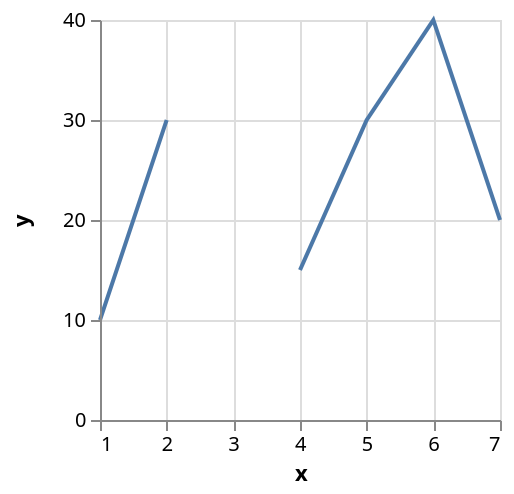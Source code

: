 {
  "$schema": "https://vega.github.io/schema/vega/v3.json",
  "description": "A simple bar chart with embedded data.",
  "autosize": "pad",
  "padding": 5,
  "width": 200,
  "height": 200,
  "style": "cell",
  "data": [
    {
      "name": "source_0",
      "values": [
        {"x": 1, "y": 10},
        {"x": 2, "y": 30},
        {"x": 3, "y": null},
        {"x": 4, "y": 15},
        {"x": 5, "y": 30},
        {"x": 6, "y": 40},
        {"x": 7, "y": 20}
      ]
    },
    {
      "name": "data_0",
      "source": "source_0",
      "transform": [
        {"type": "formula", "expr": "toNumber(datum[\"x\"])", "as": "x"},
        {"type": "formula", "expr": "toNumber(datum[\"y\"])", "as": "y"}
      ]
    }
  ],
  "marks": [
    {
      "name": "marks",
      "type": "line",
      "style": ["line"],
      "sort": {"field": "datum[\"x\"]", "order": "descending"},
      "from": {"data": "data_0"},
      "encode": {
        "update": {
          "stroke": {"value": "#4c78a8"},
          "x": {"scale": "x", "field": "x"},
          "y": {"scale": "y", "field": "y"},
          "defined": {
            "signal": "datum[\"x\"] !== null && !isNaN(datum[\"x\"]) && datum[\"y\"] !== null && !isNaN(datum[\"y\"])"
          }
        }
      }
    }
  ],
  "scales": [
    {
      "name": "x",
      "type": "linear",
      "domain": {"data": "data_0", "field": "x"},
      "range": [0, {"signal": "width"}],
      "nice": true,
      "zero": false
    },
    {
      "name": "y",
      "type": "linear",
      "domain": {"data": "data_0", "field": "y"},
      "range": [{"signal": "height"}, 0],
      "nice": true,
      "zero": true
    }
  ],
  "axes": [
    {
      "scale": "x",
      "orient": "bottom",
      "grid": false,
      "title": "x",
      "labelFlush": true,
      "labelOverlap": true,
      "tickCount": {"signal": "ceil(width/40)"},
      "zindex": 1
    },
    {
      "scale": "x",
      "orient": "bottom",
      "grid": true,
      "tickCount": {"signal": "ceil(width/40)"},
      "gridScale": "y",
      "domain": false,
      "labels": false,
      "maxExtent": 0,
      "minExtent": 0,
      "ticks": false,
      "zindex": 0
    },
    {
      "scale": "y",
      "orient": "left",
      "grid": false,
      "title": "y",
      "labelOverlap": true,
      "tickCount": {"signal": "ceil(height/40)"},
      "zindex": 1
    },
    {
      "scale": "y",
      "orient": "left",
      "grid": true,
      "tickCount": {"signal": "ceil(height/40)"},
      "gridScale": "x",
      "domain": false,
      "labels": false,
      "maxExtent": 0,
      "minExtent": 0,
      "ticks": false,
      "zindex": 0
    }
  ],
  "config": {"axisY": {"minExtent": 30}}
}

